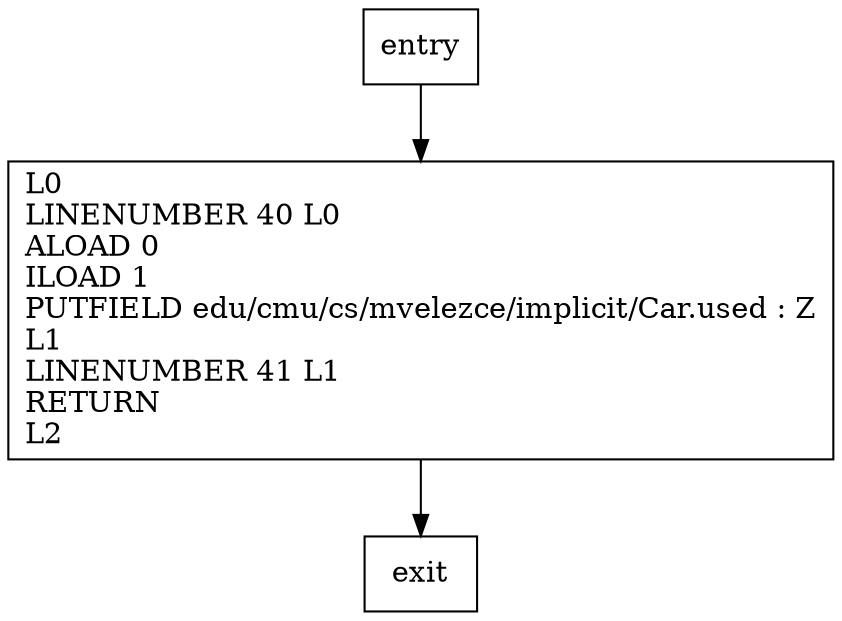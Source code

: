 digraph setUsed {
node [shape=record];
1757933443 [label="L0\lLINENUMBER 40 L0\lALOAD 0\lILOAD 1\lPUTFIELD edu/cmu/cs/mvelezce/implicit/Car.used : Z\lL1\lLINENUMBER 41 L1\lRETURN\lL2\l"];
entry;
exit;
1757933443 -> exit;
entry -> 1757933443;
}
